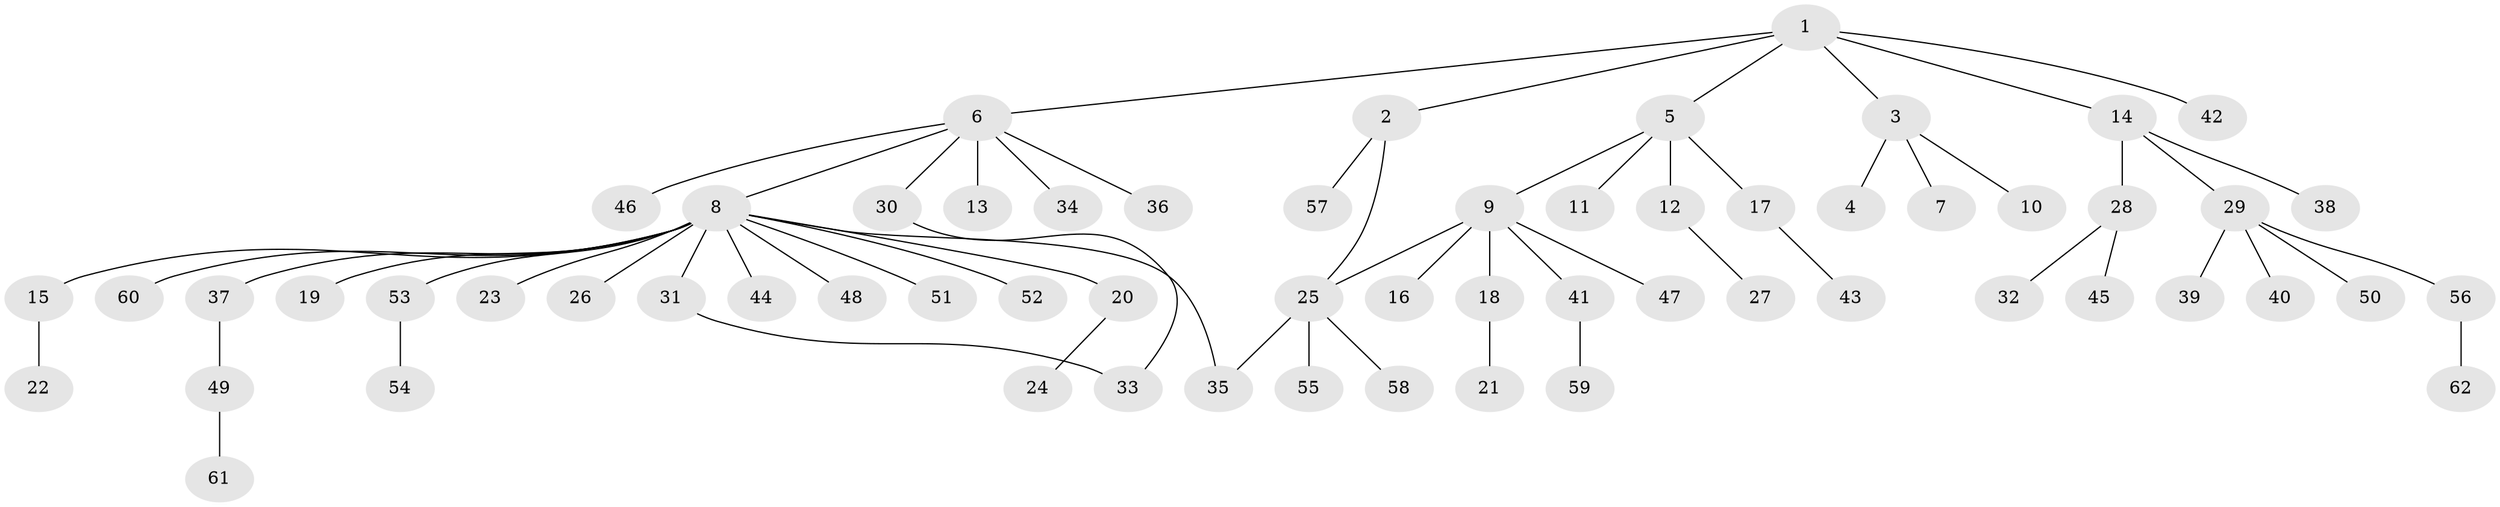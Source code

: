 // coarse degree distribution, {2: 0.2631578947368421, 3: 0.10526315789473684, 1: 0.5263157894736842, 11: 0.05263157894736842, 5: 0.05263157894736842}
// Generated by graph-tools (version 1.1) at 2025/36/03/04/25 23:36:55]
// undirected, 62 vertices, 64 edges
graph export_dot {
  node [color=gray90,style=filled];
  1;
  2;
  3;
  4;
  5;
  6;
  7;
  8;
  9;
  10;
  11;
  12;
  13;
  14;
  15;
  16;
  17;
  18;
  19;
  20;
  21;
  22;
  23;
  24;
  25;
  26;
  27;
  28;
  29;
  30;
  31;
  32;
  33;
  34;
  35;
  36;
  37;
  38;
  39;
  40;
  41;
  42;
  43;
  44;
  45;
  46;
  47;
  48;
  49;
  50;
  51;
  52;
  53;
  54;
  55;
  56;
  57;
  58;
  59;
  60;
  61;
  62;
  1 -- 2;
  1 -- 3;
  1 -- 5;
  1 -- 6;
  1 -- 14;
  1 -- 42;
  2 -- 25;
  2 -- 57;
  3 -- 4;
  3 -- 7;
  3 -- 10;
  5 -- 9;
  5 -- 11;
  5 -- 12;
  5 -- 17;
  6 -- 8;
  6 -- 13;
  6 -- 30;
  6 -- 34;
  6 -- 36;
  6 -- 46;
  8 -- 15;
  8 -- 19;
  8 -- 20;
  8 -- 23;
  8 -- 26;
  8 -- 31;
  8 -- 35;
  8 -- 37;
  8 -- 44;
  8 -- 48;
  8 -- 51;
  8 -- 52;
  8 -- 53;
  8 -- 60;
  9 -- 16;
  9 -- 18;
  9 -- 25;
  9 -- 41;
  9 -- 47;
  12 -- 27;
  14 -- 28;
  14 -- 29;
  14 -- 38;
  15 -- 22;
  17 -- 43;
  18 -- 21;
  20 -- 24;
  25 -- 35;
  25 -- 55;
  25 -- 58;
  28 -- 32;
  28 -- 45;
  29 -- 39;
  29 -- 40;
  29 -- 50;
  29 -- 56;
  30 -- 33;
  31 -- 33;
  37 -- 49;
  41 -- 59;
  49 -- 61;
  53 -- 54;
  56 -- 62;
}
